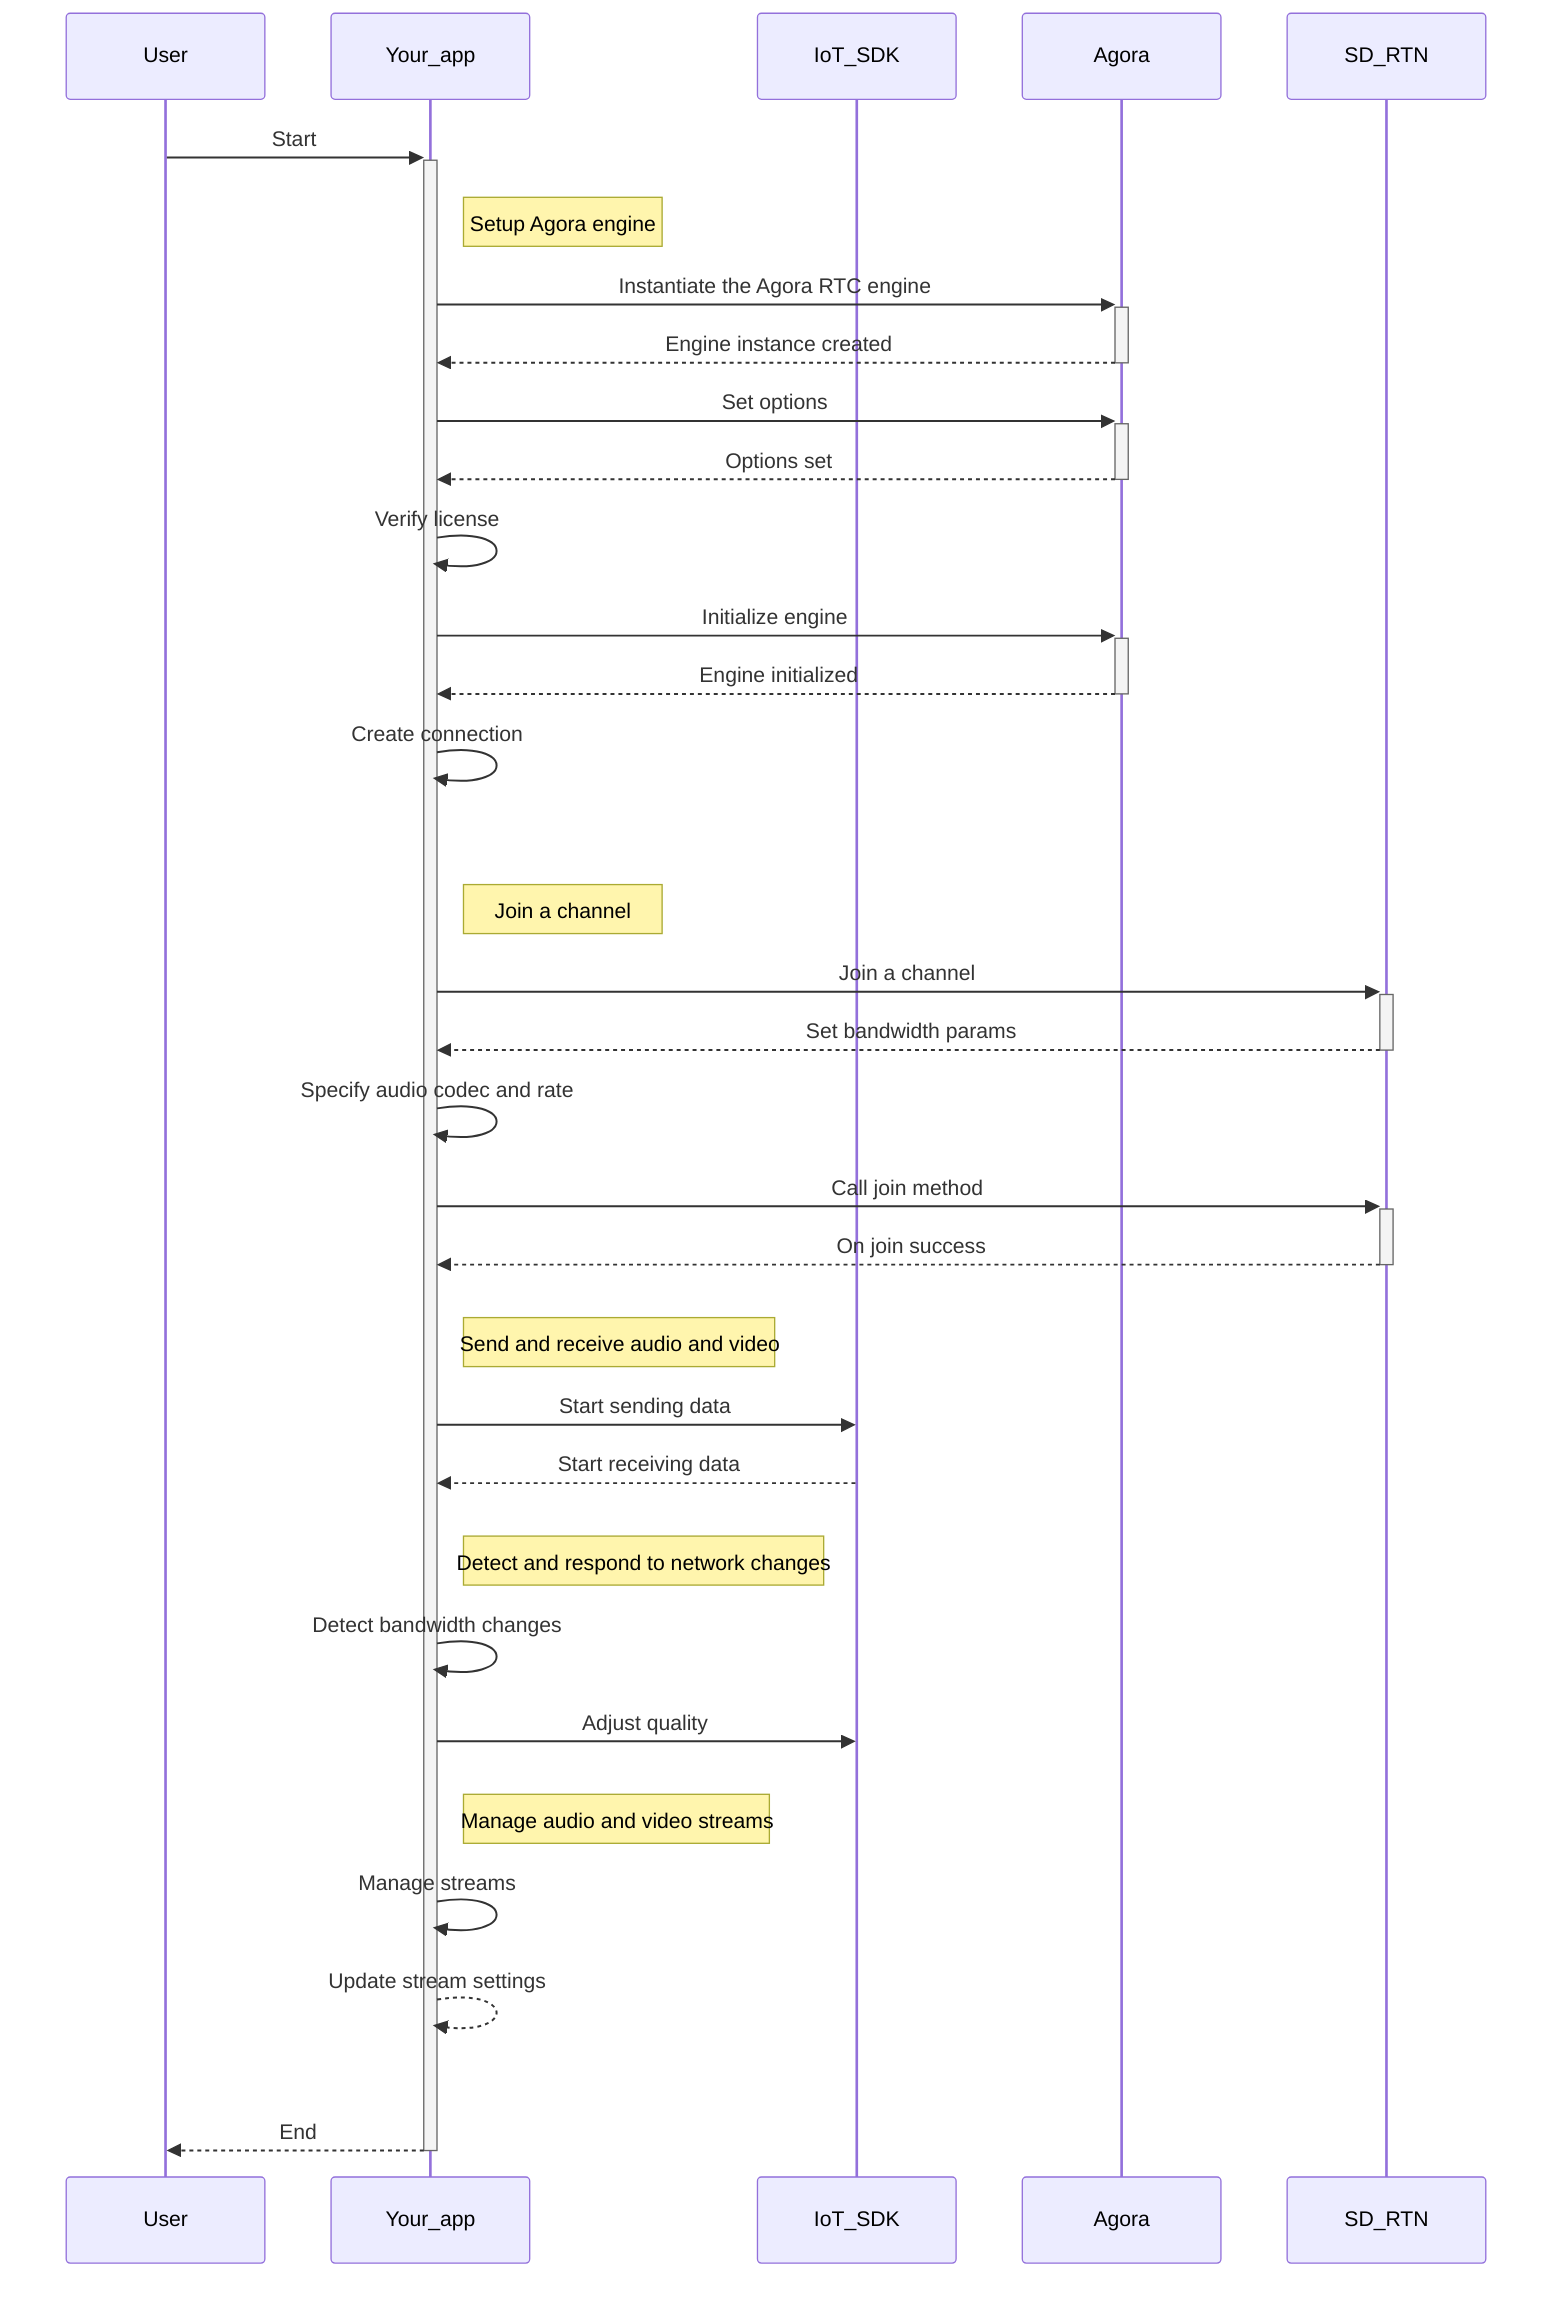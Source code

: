 sequenceDiagram
    participant User
    participant Your_app
    participant IoT_SDK
    participant Agora
    participant SD_RTN

    User ->>+ Your_app: Start
    rect rgb(255, 255, 255)
        note right of Your_app: Setup Agora engine
        Your_app ->>+ Agora: Instantiate the Agora RTC engine
        Agora -->>- Your_app: Engine instance created
        Your_app ->>+ Agora: Set options
        Agora -->>- Your_app: Options set
        Your_app ->> Your_app: Verify license
        Your_app ->>+ Agora: Initialize engine
        Agora -->>- Your_app: Engine initialized
        Your_app ->> Your_app: Create connection
    end
    rect rgb(255, 255, 255)
        note right of Your_app: Join a channel
        Your_app ->>+ SD_RTN: Join a channel
        SD_RTN -->>- Your_app: Set bandwidth params
        Your_app ->> Your_app: Specify audio codec and rate
        Your_app ->>+ SD_RTN: Call join method
        SD_RTN -->>- Your_app: On join success
    end
    rect rgb(255, 255, 255)
        note right of Your_app: Send and receive audio and video
        Your_app ->> IoT_SDK: Start sending data
        IoT_SDK -->> Your_app: Start receiving data
    end
    rect rgb(255, 255, 255)
        note right of Your_app: Detect and respond to network changes
        Your_app ->> Your_app: Detect bandwidth changes
        Your_app ->> IoT_SDK: Adjust quality
    end
    rect rgb(255, 255, 255)
        note right of Your_app: Manage audio and video streams
        Your_app ->> Your_app: Manage streams
        Your_app -->> Your_app: Update stream settings
    end
    Your_app -->>- User: End